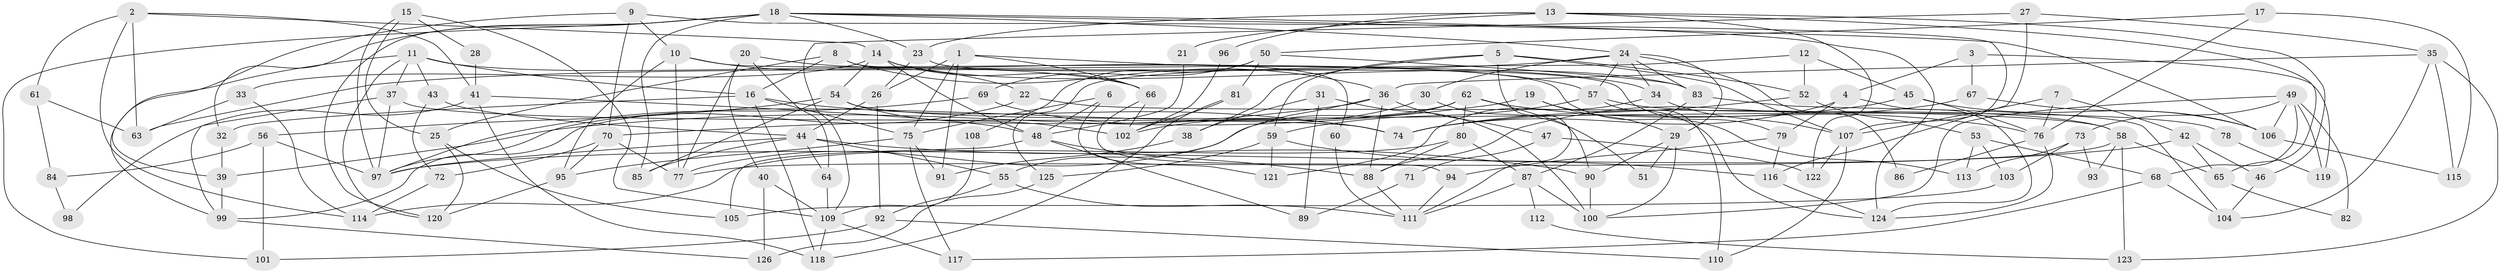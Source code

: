 // coarse degree distribution, {10: 0.13157894736842105, 9: 0.07894736842105263, 3: 0.07894736842105263, 6: 0.10526315789473684, 12: 0.07894736842105263, 4: 0.13157894736842105, 8: 0.21052631578947367, 2: 0.02631578947368421, 11: 0.07894736842105263, 5: 0.05263157894736842, 7: 0.02631578947368421}
// Generated by graph-tools (version 1.1) at 2025/37/03/04/25 23:37:07]
// undirected, 126 vertices, 252 edges
graph export_dot {
  node [color=gray90,style=filled];
  1;
  2;
  3;
  4;
  5;
  6;
  7;
  8;
  9;
  10;
  11;
  12;
  13;
  14;
  15;
  16;
  17;
  18;
  19;
  20;
  21;
  22;
  23;
  24;
  25;
  26;
  27;
  28;
  29;
  30;
  31;
  32;
  33;
  34;
  35;
  36;
  37;
  38;
  39;
  40;
  41;
  42;
  43;
  44;
  45;
  46;
  47;
  48;
  49;
  50;
  51;
  52;
  53;
  54;
  55;
  56;
  57;
  58;
  59;
  60;
  61;
  62;
  63;
  64;
  65;
  66;
  67;
  68;
  69;
  70;
  71;
  72;
  73;
  74;
  75;
  76;
  77;
  78;
  79;
  80;
  81;
  82;
  83;
  84;
  85;
  86;
  87;
  88;
  89;
  90;
  91;
  92;
  93;
  94;
  95;
  96;
  97;
  98;
  99;
  100;
  101;
  102;
  103;
  104;
  105;
  106;
  107;
  108;
  109;
  110;
  111;
  112;
  113;
  114;
  115;
  116;
  117;
  118;
  119;
  120;
  121;
  122;
  123;
  124;
  125;
  126;
  1 -- 66;
  1 -- 26;
  1 -- 34;
  1 -- 75;
  1 -- 91;
  2 -- 63;
  2 -- 41;
  2 -- 14;
  2 -- 61;
  2 -- 114;
  3 -- 67;
  3 -- 4;
  3 -- 119;
  4 -- 124;
  4 -- 74;
  4 -- 79;
  5 -- 111;
  5 -- 107;
  5 -- 38;
  5 -- 52;
  5 -- 59;
  6 -- 48;
  6 -- 75;
  6 -- 121;
  7 -- 107;
  7 -- 76;
  7 -- 42;
  8 -- 16;
  8 -- 36;
  8 -- 25;
  8 -- 60;
  9 -- 39;
  9 -- 10;
  9 -- 70;
  9 -- 107;
  10 -- 77;
  10 -- 95;
  10 -- 22;
  10 -- 113;
  11 -- 43;
  11 -- 120;
  11 -- 16;
  11 -- 37;
  11 -- 66;
  11 -- 99;
  12 -- 125;
  12 -- 52;
  12 -- 45;
  13 -- 65;
  13 -- 23;
  13 -- 21;
  13 -- 46;
  13 -- 96;
  13 -- 122;
  14 -- 54;
  14 -- 33;
  14 -- 48;
  14 -- 66;
  14 -- 83;
  15 -- 25;
  15 -- 97;
  15 -- 28;
  15 -- 109;
  16 -- 75;
  16 -- 32;
  16 -- 74;
  16 -- 118;
  17 -- 76;
  17 -- 50;
  17 -- 115;
  18 -- 106;
  18 -- 124;
  18 -- 23;
  18 -- 24;
  18 -- 32;
  18 -- 85;
  18 -- 101;
  18 -- 120;
  19 -- 124;
  19 -- 29;
  19 -- 39;
  20 -- 57;
  20 -- 77;
  20 -- 40;
  20 -- 64;
  21 -- 48;
  22 -- 97;
  22 -- 58;
  23 -- 79;
  23 -- 26;
  24 -- 57;
  24 -- 29;
  24 -- 30;
  24 -- 34;
  24 -- 63;
  24 -- 83;
  24 -- 86;
  25 -- 120;
  25 -- 105;
  26 -- 44;
  26 -- 92;
  27 -- 109;
  27 -- 116;
  27 -- 35;
  28 -- 41;
  29 -- 90;
  29 -- 51;
  29 -- 100;
  30 -- 102;
  30 -- 51;
  31 -- 100;
  31 -- 38;
  31 -- 89;
  32 -- 39;
  33 -- 114;
  33 -- 63;
  34 -- 107;
  34 -- 121;
  35 -- 104;
  35 -- 36;
  35 -- 115;
  35 -- 123;
  36 -- 55;
  36 -- 47;
  36 -- 70;
  36 -- 88;
  37 -- 99;
  37 -- 74;
  37 -- 97;
  38 -- 91;
  39 -- 99;
  40 -- 109;
  40 -- 126;
  41 -- 48;
  41 -- 118;
  41 -- 98;
  42 -- 97;
  42 -- 46;
  42 -- 65;
  43 -- 72;
  43 -- 44;
  44 -- 55;
  44 -- 90;
  44 -- 64;
  44 -- 85;
  44 -- 97;
  45 -- 74;
  45 -- 76;
  45 -- 106;
  46 -- 104;
  47 -- 122;
  47 -- 71;
  48 -- 105;
  48 -- 88;
  48 -- 89;
  49 -- 100;
  49 -- 106;
  49 -- 68;
  49 -- 73;
  49 -- 82;
  49 -- 119;
  50 -- 83;
  50 -- 69;
  50 -- 81;
  50 -- 108;
  52 -- 74;
  52 -- 53;
  53 -- 68;
  53 -- 103;
  53 -- 113;
  54 -- 85;
  54 -- 102;
  54 -- 56;
  54 -- 78;
  55 -- 92;
  55 -- 111;
  56 -- 97;
  56 -- 84;
  56 -- 101;
  57 -- 59;
  57 -- 110;
  57 -- 58;
  58 -- 65;
  58 -- 77;
  58 -- 93;
  58 -- 123;
  59 -- 121;
  59 -- 116;
  59 -- 125;
  60 -- 111;
  61 -- 63;
  61 -- 84;
  62 -- 99;
  62 -- 77;
  62 -- 76;
  62 -- 80;
  62 -- 90;
  64 -- 109;
  65 -- 82;
  66 -- 94;
  66 -- 102;
  67 -- 106;
  67 -- 88;
  68 -- 104;
  68 -- 117;
  69 -- 97;
  69 -- 74;
  70 -- 72;
  70 -- 77;
  70 -- 95;
  71 -- 89;
  72 -- 114;
  73 -- 113;
  73 -- 93;
  73 -- 103;
  75 -- 117;
  75 -- 91;
  75 -- 95;
  76 -- 86;
  76 -- 124;
  78 -- 119;
  79 -- 94;
  79 -- 116;
  80 -- 88;
  80 -- 87;
  80 -- 114;
  81 -- 118;
  81 -- 102;
  83 -- 87;
  83 -- 104;
  84 -- 98;
  87 -- 100;
  87 -- 111;
  87 -- 112;
  88 -- 111;
  90 -- 100;
  92 -- 101;
  92 -- 110;
  94 -- 111;
  95 -- 120;
  96 -- 102;
  99 -- 126;
  103 -- 105;
  106 -- 115;
  107 -- 110;
  107 -- 122;
  108 -- 109;
  109 -- 117;
  109 -- 118;
  112 -- 123;
  116 -- 124;
  125 -- 126;
}
